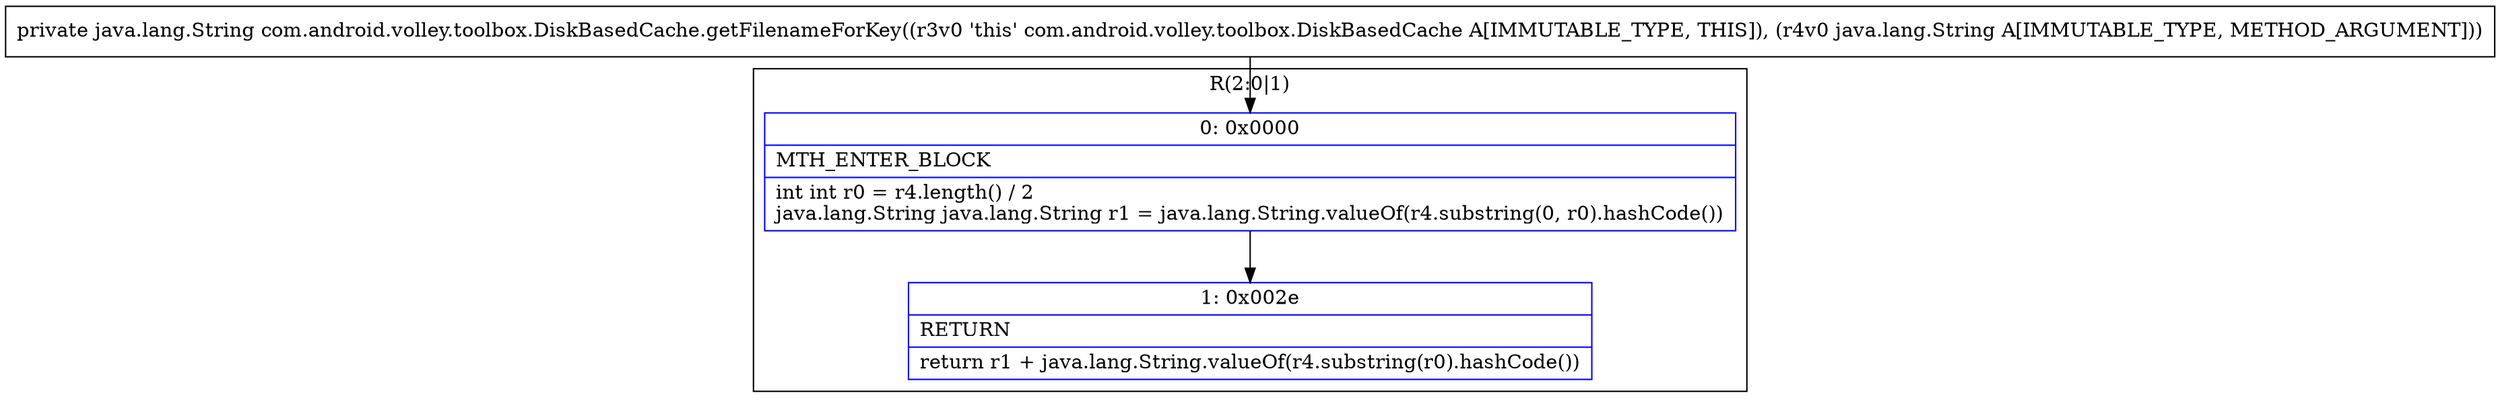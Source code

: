 digraph "CFG forcom.android.volley.toolbox.DiskBasedCache.getFilenameForKey(Ljava\/lang\/String;)Ljava\/lang\/String;" {
subgraph cluster_Region_940199687 {
label = "R(2:0|1)";
node [shape=record,color=blue];
Node_0 [shape=record,label="{0\:\ 0x0000|MTH_ENTER_BLOCK\l|int int r0 = r4.length() \/ 2\ljava.lang.String java.lang.String r1 = java.lang.String.valueOf(r4.substring(0, r0).hashCode())\l}"];
Node_1 [shape=record,label="{1\:\ 0x002e|RETURN\l|return r1 + java.lang.String.valueOf(r4.substring(r0).hashCode())\l}"];
}
MethodNode[shape=record,label="{private java.lang.String com.android.volley.toolbox.DiskBasedCache.getFilenameForKey((r3v0 'this' com.android.volley.toolbox.DiskBasedCache A[IMMUTABLE_TYPE, THIS]), (r4v0 java.lang.String A[IMMUTABLE_TYPE, METHOD_ARGUMENT])) }"];
MethodNode -> Node_0;
Node_0 -> Node_1;
}

